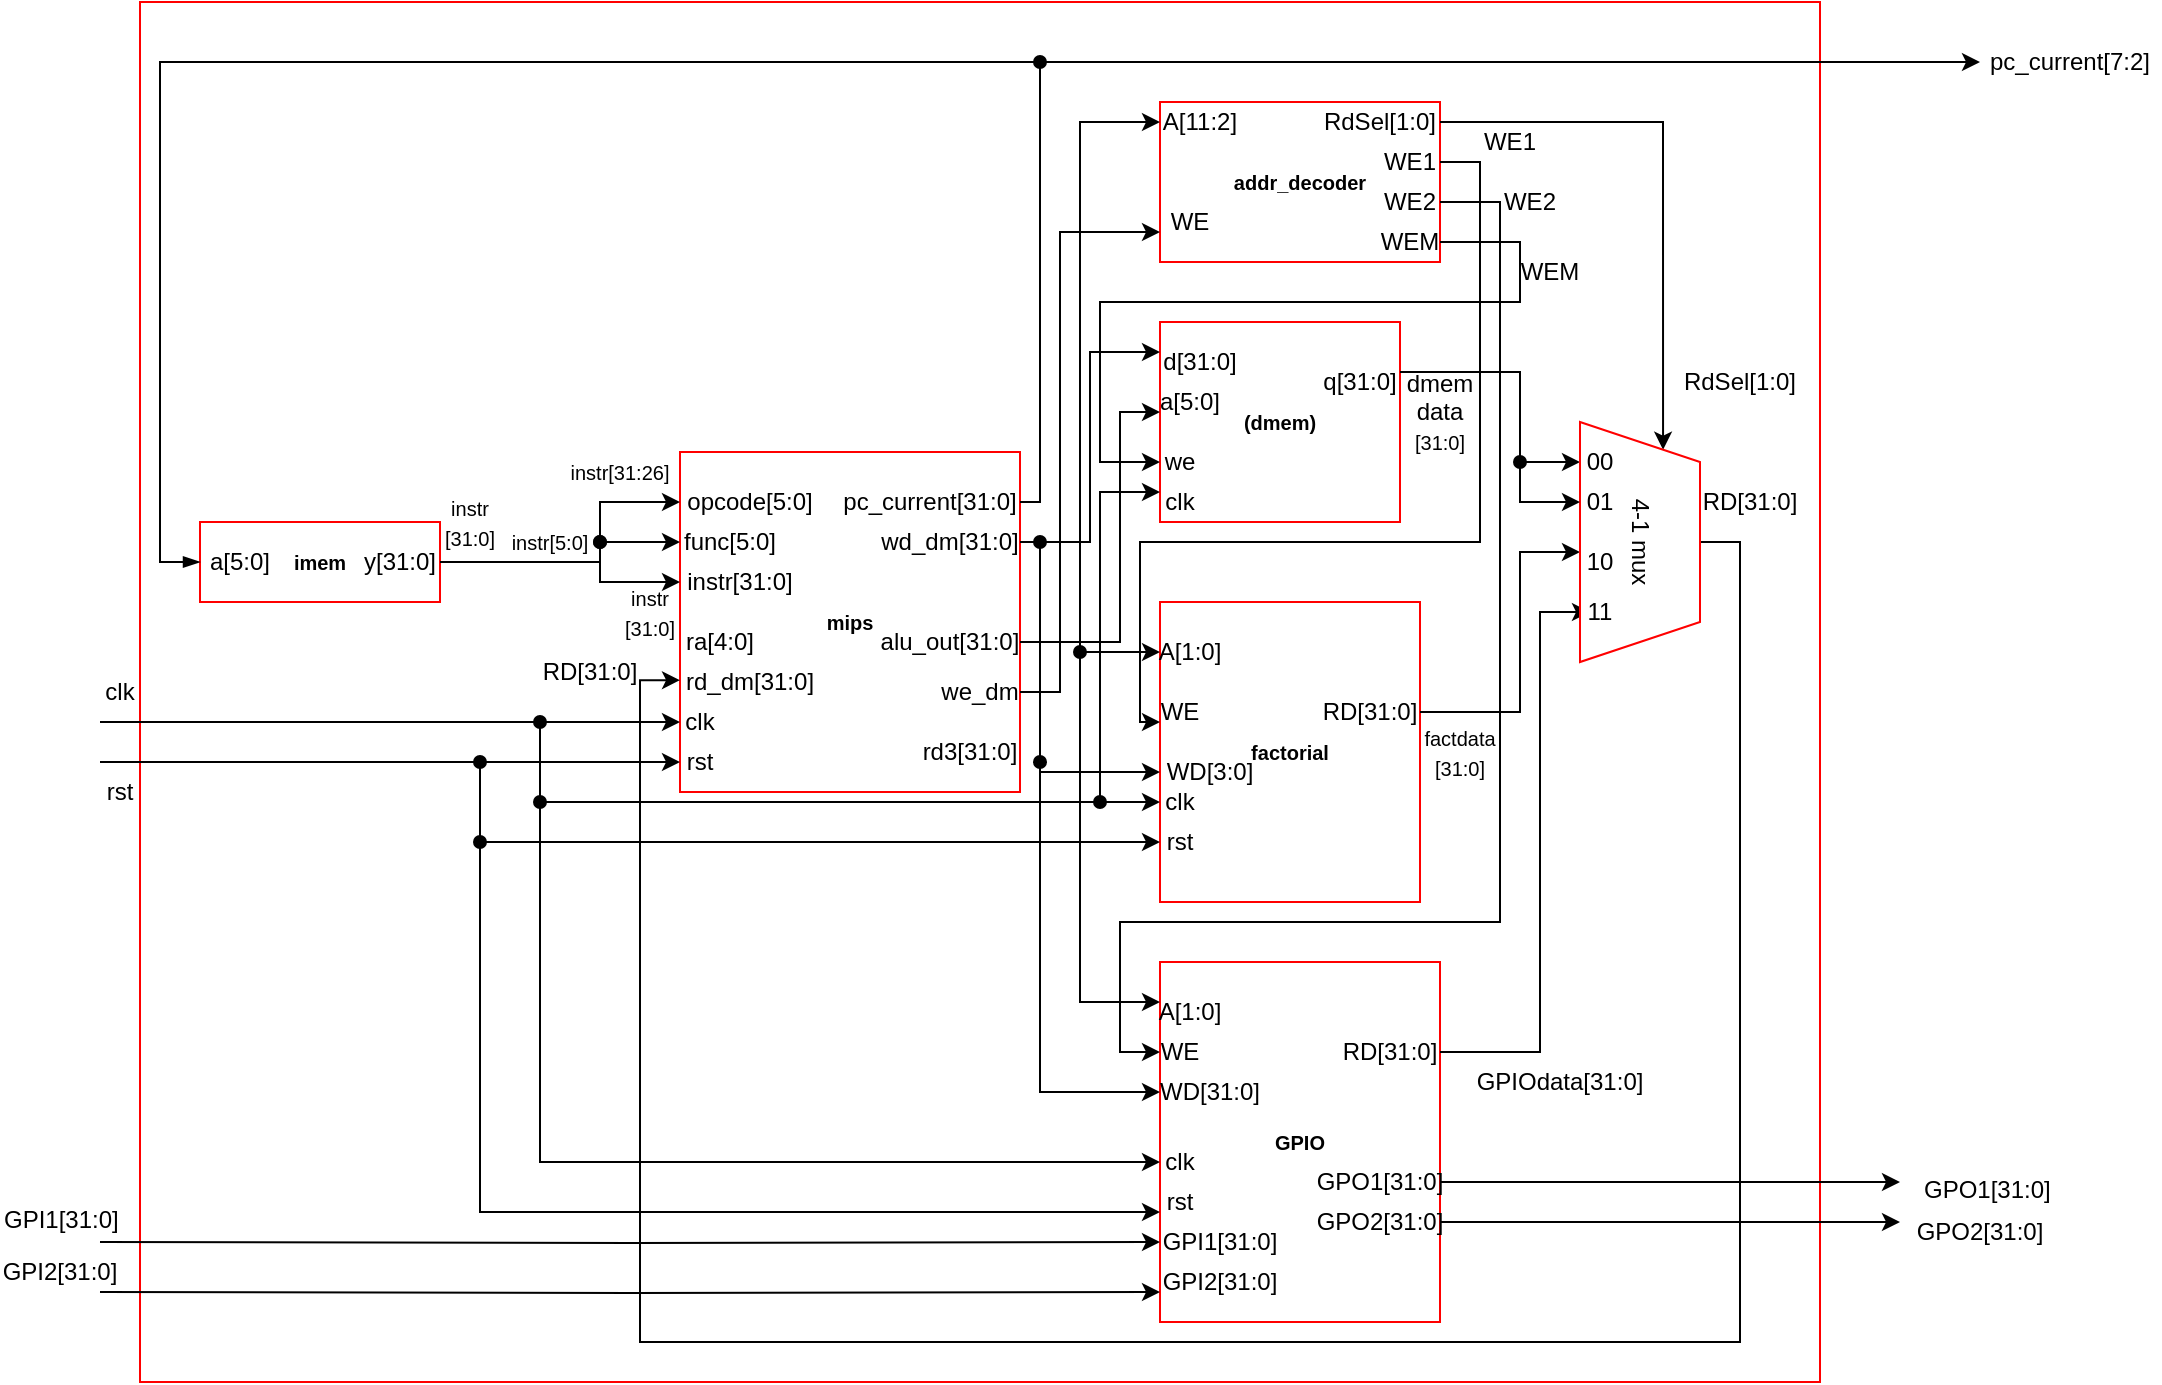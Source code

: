 <mxfile version="14.6.6" type="github">
  <diagram id="ndHrUQgDFvSYhgkimAhi" name="Page-1">
    <mxGraphModel dx="1038" dy="1430" grid="1" gridSize="10" guides="1" tooltips="1" connect="1" arrows="1" fold="1" page="1" pageScale="1" pageWidth="1100" pageHeight="850" math="0" shadow="0">
      <root>
        <mxCell id="0" />
        <mxCell id="1" parent="0" />
        <mxCell id="w7rdCppSYVfOMgLh0qKp-1" value="" style="rounded=0;whiteSpace=wrap;html=1;strokeColor=#FF0000;" vertex="1" parent="1">
          <mxGeometry x="100" y="-90" width="840" height="690" as="geometry" />
        </mxCell>
        <mxCell id="w7rdCppSYVfOMgLh0qKp-2" value="&lt;b&gt;&lt;font style=&quot;font-size: 10px&quot;&gt;GPIO&lt;/font&gt;&lt;/b&gt;" style="rounded=0;whiteSpace=wrap;html=1;strokeColor=#FF0000;" vertex="1" parent="1">
          <mxGeometry x="610" y="390" width="140" height="180" as="geometry" />
        </mxCell>
        <mxCell id="w7rdCppSYVfOMgLh0qKp-3" value="&lt;b&gt;&lt;font style=&quot;font-size: 10px&quot;&gt;factorial&lt;/font&gt;&lt;/b&gt;" style="rounded=0;whiteSpace=wrap;html=1;strokeColor=#FF0000;" vertex="1" parent="1">
          <mxGeometry x="610" y="210" width="130" height="150" as="geometry" />
        </mxCell>
        <mxCell id="w7rdCppSYVfOMgLh0qKp-4" value="&lt;b&gt;&lt;font style=&quot;font-size: 10px&quot;&gt;(dmem)&lt;/font&gt;&lt;/b&gt;" style="rounded=0;whiteSpace=wrap;html=1;strokeColor=#FF0000;" vertex="1" parent="1">
          <mxGeometry x="610" y="70" width="120" height="100" as="geometry" />
        </mxCell>
        <mxCell id="w7rdCppSYVfOMgLh0qKp-5" value="&lt;font style=&quot;font-size: 10px&quot;&gt;&lt;b&gt;addr_decoder&lt;/b&gt;&lt;/font&gt;" style="rounded=0;whiteSpace=wrap;html=1;strokeColor=#FF0000;" vertex="1" parent="1">
          <mxGeometry x="610" y="-40" width="140" height="80" as="geometry" />
        </mxCell>
        <mxCell id="w7rdCppSYVfOMgLh0qKp-129" style="edgeStyle=orthogonalEdgeStyle;rounded=0;orthogonalLoop=1;jettySize=auto;html=1;exitX=0.25;exitY=1;exitDx=0;exitDy=0;entryX=1;entryY=1;entryDx=0;entryDy=0;startArrow=none;startFill=0;" edge="1" parent="1" source="w7rdCppSYVfOMgLh0qKp-6" target="w7rdCppSYVfOMgLh0qKp-8">
          <mxGeometry relative="1" as="geometry" />
        </mxCell>
        <mxCell id="w7rdCppSYVfOMgLh0qKp-6" value="&lt;b&gt;&lt;font style=&quot;font-size: 10px&quot;&gt;imem&lt;/font&gt;&lt;/b&gt;" style="rounded=0;whiteSpace=wrap;html=1;strokeColor=#FF0000;" vertex="1" parent="1">
          <mxGeometry x="130" y="170" width="120" height="40" as="geometry" />
        </mxCell>
        <mxCell id="w7rdCppSYVfOMgLh0qKp-7" value="&lt;b&gt;&lt;font style=&quot;font-size: 10px&quot;&gt;mips&lt;/font&gt;&lt;/b&gt;" style="whiteSpace=wrap;html=1;aspect=fixed;strokeColor=#FF0000;" vertex="1" parent="1">
          <mxGeometry x="370" y="135" width="170" height="170" as="geometry" />
        </mxCell>
        <mxCell id="w7rdCppSYVfOMgLh0qKp-132" style="edgeStyle=orthogonalEdgeStyle;rounded=0;orthogonalLoop=1;jettySize=auto;html=1;exitX=0;exitY=0.5;exitDx=0;exitDy=0;startArrow=blockThin;startFill=1;" edge="1" parent="1" source="w7rdCppSYVfOMgLh0qKp-8">
          <mxGeometry relative="1" as="geometry">
            <mxPoint x="1020" y="-60" as="targetPoint" />
            <Array as="points">
              <mxPoint x="110" y="190" />
              <mxPoint x="110" y="-60" />
            </Array>
          </mxGeometry>
        </mxCell>
        <mxCell id="w7rdCppSYVfOMgLh0qKp-8" value="a[5:0]" style="text;html=1;strokeColor=none;fillColor=none;align=center;verticalAlign=middle;whiteSpace=wrap;rounded=0;" vertex="1" parent="1">
          <mxGeometry x="130" y="180" width="40" height="20" as="geometry" />
        </mxCell>
        <mxCell id="w7rdCppSYVfOMgLh0qKp-9" value="y[31:0]" style="text;html=1;strokeColor=none;fillColor=none;align=center;verticalAlign=middle;whiteSpace=wrap;rounded=0;" vertex="1" parent="1">
          <mxGeometry x="210" y="180" width="40" height="20" as="geometry" />
        </mxCell>
        <mxCell id="w7rdCppSYVfOMgLh0qKp-72" style="edgeStyle=orthogonalEdgeStyle;rounded=0;orthogonalLoop=1;jettySize=auto;html=1;exitX=1;exitY=0.5;exitDx=0;exitDy=0;entryX=0;entryY=0.5;entryDx=0;entryDy=0;startArrow=none;startFill=0;" edge="1" parent="1" source="w7rdCppSYVfOMgLh0qKp-9" target="w7rdCppSYVfOMgLh0qKp-10">
          <mxGeometry relative="1" as="geometry">
            <Array as="points">
              <mxPoint x="330" y="190" />
              <mxPoint x="330" y="160" />
            </Array>
          </mxGeometry>
        </mxCell>
        <mxCell id="w7rdCppSYVfOMgLh0qKp-10" value="opcode[5:0]" style="text;html=1;strokeColor=none;fillColor=none;align=center;verticalAlign=middle;whiteSpace=wrap;rounded=0;" vertex="1" parent="1">
          <mxGeometry x="370" y="150" width="70" height="20" as="geometry" />
        </mxCell>
        <mxCell id="w7rdCppSYVfOMgLh0qKp-11" value="func[5:0]" style="text;html=1;strokeColor=none;fillColor=none;align=center;verticalAlign=middle;whiteSpace=wrap;rounded=0;" vertex="1" parent="1">
          <mxGeometry x="370" y="170" width="50" height="20" as="geometry" />
        </mxCell>
        <mxCell id="w7rdCppSYVfOMgLh0qKp-71" style="edgeStyle=orthogonalEdgeStyle;rounded=0;orthogonalLoop=1;jettySize=auto;html=1;exitX=0;exitY=0.5;exitDx=0;exitDy=0;startArrow=oval;startFill=1;entryX=0;entryY=0.5;entryDx=0;entryDy=0;" edge="1" parent="1" target="w7rdCppSYVfOMgLh0qKp-12">
          <mxGeometry relative="1" as="geometry">
            <mxPoint x="330" y="180" as="sourcePoint" />
            <Array as="points">
              <mxPoint x="330" y="200" />
            </Array>
          </mxGeometry>
        </mxCell>
        <mxCell id="w7rdCppSYVfOMgLh0qKp-12" value="instr[31:0]" style="text;html=1;strokeColor=none;fillColor=none;align=center;verticalAlign=middle;whiteSpace=wrap;rounded=0;" vertex="1" parent="1">
          <mxGeometry x="370" y="190" width="60" height="20" as="geometry" />
        </mxCell>
        <mxCell id="w7rdCppSYVfOMgLh0qKp-13" value="ra[4:0]" style="text;html=1;strokeColor=none;fillColor=none;align=center;verticalAlign=middle;whiteSpace=wrap;rounded=0;" vertex="1" parent="1">
          <mxGeometry x="370" y="220" width="40" height="20" as="geometry" />
        </mxCell>
        <mxCell id="w7rdCppSYVfOMgLh0qKp-14" value="rd_dm[31:0]" style="text;html=1;strokeColor=none;fillColor=none;align=center;verticalAlign=middle;whiteSpace=wrap;rounded=0;" vertex="1" parent="1">
          <mxGeometry x="385" y="240" width="40" height="20" as="geometry" />
        </mxCell>
        <mxCell id="w7rdCppSYVfOMgLh0qKp-15" value="clk" style="text;html=1;strokeColor=none;fillColor=none;align=center;verticalAlign=middle;whiteSpace=wrap;rounded=0;" vertex="1" parent="1">
          <mxGeometry x="370" y="260" width="20" height="20" as="geometry" />
        </mxCell>
        <mxCell id="w7rdCppSYVfOMgLh0qKp-16" value="rst" style="text;html=1;strokeColor=none;fillColor=none;align=center;verticalAlign=middle;whiteSpace=wrap;rounded=0;" vertex="1" parent="1">
          <mxGeometry x="370" y="280" width="20" height="20" as="geometry" />
        </mxCell>
        <mxCell id="w7rdCppSYVfOMgLh0qKp-136" style="edgeStyle=orthogonalEdgeStyle;rounded=0;orthogonalLoop=1;jettySize=auto;html=1;exitX=1;exitY=0.5;exitDx=0;exitDy=0;startArrow=none;startFill=0;endArrow=oval;endFill=1;" edge="1" parent="1" source="w7rdCppSYVfOMgLh0qKp-17">
          <mxGeometry relative="1" as="geometry">
            <mxPoint x="550" y="-60" as="targetPoint" />
            <Array as="points">
              <mxPoint x="550" y="160" />
            </Array>
          </mxGeometry>
        </mxCell>
        <mxCell id="w7rdCppSYVfOMgLh0qKp-17" value="pc_current[31:0]" style="text;html=1;strokeColor=none;fillColor=none;align=center;verticalAlign=middle;whiteSpace=wrap;rounded=0;" vertex="1" parent="1">
          <mxGeometry x="450" y="150" width="90" height="20" as="geometry" />
        </mxCell>
        <mxCell id="w7rdCppSYVfOMgLh0qKp-61" style="edgeStyle=orthogonalEdgeStyle;rounded=0;orthogonalLoop=1;jettySize=auto;html=1;exitX=1;exitY=0.5;exitDx=0;exitDy=0;entryX=0;entryY=0.25;entryDx=0;entryDy=0;" edge="1" parent="1" source="w7rdCppSYVfOMgLh0qKp-18" target="w7rdCppSYVfOMgLh0qKp-34">
          <mxGeometry relative="1" as="geometry" />
        </mxCell>
        <mxCell id="w7rdCppSYVfOMgLh0qKp-18" value="wd_dm[31:0]" style="text;html=1;strokeColor=none;fillColor=none;align=center;verticalAlign=middle;whiteSpace=wrap;rounded=0;" vertex="1" parent="1">
          <mxGeometry x="470" y="170" width="70" height="20" as="geometry" />
        </mxCell>
        <mxCell id="w7rdCppSYVfOMgLh0qKp-64" style="edgeStyle=orthogonalEdgeStyle;rounded=0;orthogonalLoop=1;jettySize=auto;html=1;exitX=1;exitY=0.5;exitDx=0;exitDy=0;entryX=0;entryY=0.75;entryDx=0;entryDy=0;" edge="1" parent="1" source="w7rdCppSYVfOMgLh0qKp-19" target="w7rdCppSYVfOMgLh0qKp-35">
          <mxGeometry relative="1" as="geometry">
            <Array as="points">
              <mxPoint x="590" y="230" />
              <mxPoint x="590" y="115" />
            </Array>
          </mxGeometry>
        </mxCell>
        <mxCell id="w7rdCppSYVfOMgLh0qKp-19" value="alu_out[31:0]" style="text;html=1;strokeColor=none;fillColor=none;align=center;verticalAlign=middle;whiteSpace=wrap;rounded=0;" vertex="1" parent="1">
          <mxGeometry x="470" y="220" width="70" height="20" as="geometry" />
        </mxCell>
        <mxCell id="w7rdCppSYVfOMgLh0qKp-65" style="edgeStyle=orthogonalEdgeStyle;rounded=0;orthogonalLoop=1;jettySize=auto;html=1;exitX=1;exitY=0.5;exitDx=0;exitDy=0;entryX=0;entryY=0.75;entryDx=0;entryDy=0;" edge="1" parent="1" source="w7rdCppSYVfOMgLh0qKp-20" target="w7rdCppSYVfOMgLh0qKp-27">
          <mxGeometry relative="1" as="geometry">
            <Array as="points">
              <mxPoint x="560" y="255" />
              <mxPoint x="560" y="25" />
            </Array>
          </mxGeometry>
        </mxCell>
        <mxCell id="w7rdCppSYVfOMgLh0qKp-20" value="we_dm" style="text;html=1;strokeColor=none;fillColor=none;align=center;verticalAlign=middle;whiteSpace=wrap;rounded=0;" vertex="1" parent="1">
          <mxGeometry x="500" y="245" width="40" height="20" as="geometry" />
        </mxCell>
        <mxCell id="w7rdCppSYVfOMgLh0qKp-21" value="rd3[31:0]" style="text;html=1;strokeColor=none;fillColor=none;align=center;verticalAlign=middle;whiteSpace=wrap;rounded=0;" vertex="1" parent="1">
          <mxGeometry x="490" y="275" width="50" height="20" as="geometry" />
        </mxCell>
        <mxCell id="w7rdCppSYVfOMgLh0qKp-22" value="A[11:2]" style="text;html=1;strokeColor=none;fillColor=none;align=center;verticalAlign=middle;whiteSpace=wrap;rounded=0;" vertex="1" parent="1">
          <mxGeometry x="610" y="-40" width="40" height="20" as="geometry" />
        </mxCell>
        <mxCell id="w7rdCppSYVfOMgLh0qKp-23" value="WE" style="text;html=1;strokeColor=none;fillColor=none;align=center;verticalAlign=middle;whiteSpace=wrap;rounded=0;" vertex="1" parent="1">
          <mxGeometry x="610" y="255" width="20" height="20" as="geometry" />
        </mxCell>
        <mxCell id="w7rdCppSYVfOMgLh0qKp-100" style="edgeStyle=orthogonalEdgeStyle;rounded=0;orthogonalLoop=1;jettySize=auto;html=1;exitX=0;exitY=0.25;exitDx=0;exitDy=0;startArrow=oval;startFill=1;entryX=0;entryY=0.25;entryDx=0;entryDy=0;" edge="1" parent="1" target="w7rdCppSYVfOMgLh0qKp-24">
          <mxGeometry relative="1" as="geometry">
            <mxPoint x="580" y="310" as="sourcePoint" />
            <Array as="points">
              <mxPoint x="580" y="155" />
            </Array>
          </mxGeometry>
        </mxCell>
        <mxCell id="w7rdCppSYVfOMgLh0qKp-24" value="clk" style="text;html=1;strokeColor=none;fillColor=none;align=center;verticalAlign=middle;whiteSpace=wrap;rounded=0;" vertex="1" parent="1">
          <mxGeometry x="610" y="150" width="20" height="20" as="geometry" />
        </mxCell>
        <mxCell id="w7rdCppSYVfOMgLh0qKp-77" style="edgeStyle=orthogonalEdgeStyle;rounded=0;orthogonalLoop=1;jettySize=auto;html=1;exitX=0;exitY=0.5;exitDx=0;exitDy=0;startArrow=oval;startFill=1;entryX=0;entryY=0.5;entryDx=0;entryDy=0;" edge="1" parent="1" target="w7rdCppSYVfOMgLh0qKp-26">
          <mxGeometry relative="1" as="geometry">
            <mxPoint x="270" y="290" as="sourcePoint" />
            <Array as="points">
              <mxPoint x="270" y="330" />
              <mxPoint x="610" y="330" />
            </Array>
          </mxGeometry>
        </mxCell>
        <mxCell id="w7rdCppSYVfOMgLh0qKp-26" value="rst" style="text;html=1;strokeColor=none;fillColor=none;align=center;verticalAlign=middle;whiteSpace=wrap;rounded=0;" vertex="1" parent="1">
          <mxGeometry x="610" y="320" width="20" height="20" as="geometry" />
        </mxCell>
        <mxCell id="w7rdCppSYVfOMgLh0qKp-27" value="WE" style="text;html=1;strokeColor=none;fillColor=none;align=center;verticalAlign=middle;whiteSpace=wrap;rounded=0;" vertex="1" parent="1">
          <mxGeometry x="610" y="10" width="30" height="20" as="geometry" />
        </mxCell>
        <mxCell id="w7rdCppSYVfOMgLh0qKp-109" style="edgeStyle=orthogonalEdgeStyle;rounded=0;orthogonalLoop=1;jettySize=auto;html=1;exitX=1;exitY=0.5;exitDx=0;exitDy=0;entryX=0;entryY=0.25;entryDx=0;entryDy=0;startArrow=none;startFill=0;" edge="1" parent="1" source="w7rdCppSYVfOMgLh0qKp-28" target="w7rdCppSYVfOMgLh0qKp-55">
          <mxGeometry relative="1" as="geometry" />
        </mxCell>
        <mxCell id="w7rdCppSYVfOMgLh0qKp-28" value="RdSel[1:0]" style="text;html=1;strokeColor=none;fillColor=none;align=center;verticalAlign=middle;whiteSpace=wrap;rounded=0;" vertex="1" parent="1">
          <mxGeometry x="690" y="-40" width="60" height="20" as="geometry" />
        </mxCell>
        <mxCell id="w7rdCppSYVfOMgLh0qKp-89" style="edgeStyle=orthogonalEdgeStyle;rounded=0;orthogonalLoop=1;jettySize=auto;html=1;exitX=1;exitY=0.5;exitDx=0;exitDy=0;entryX=0;entryY=0.75;entryDx=0;entryDy=0;startArrow=none;startFill=0;" edge="1" parent="1" source="w7rdCppSYVfOMgLh0qKp-29" target="w7rdCppSYVfOMgLh0qKp-23">
          <mxGeometry relative="1" as="geometry">
            <Array as="points">
              <mxPoint x="770" y="-10" />
              <mxPoint x="770" y="180" />
              <mxPoint x="600" y="180" />
              <mxPoint x="600" y="270" />
            </Array>
          </mxGeometry>
        </mxCell>
        <mxCell id="w7rdCppSYVfOMgLh0qKp-29" value="WE1" style="text;html=1;strokeColor=none;fillColor=none;align=center;verticalAlign=middle;whiteSpace=wrap;rounded=0;" vertex="1" parent="1">
          <mxGeometry x="720" y="-20" width="30" height="20" as="geometry" />
        </mxCell>
        <mxCell id="w7rdCppSYVfOMgLh0qKp-94" style="edgeStyle=orthogonalEdgeStyle;rounded=0;orthogonalLoop=1;jettySize=auto;html=1;exitX=1;exitY=0.5;exitDx=0;exitDy=0;entryX=0;entryY=0.5;entryDx=0;entryDy=0;startArrow=none;startFill=0;" edge="1" parent="1" source="w7rdCppSYVfOMgLh0qKp-31" target="w7rdCppSYVfOMgLh0qKp-43">
          <mxGeometry relative="1" as="geometry">
            <Array as="points">
              <mxPoint x="780" y="10" />
              <mxPoint x="780" y="370" />
              <mxPoint x="590" y="370" />
              <mxPoint x="590" y="435" />
            </Array>
          </mxGeometry>
        </mxCell>
        <mxCell id="w7rdCppSYVfOMgLh0qKp-31" value="WE2" style="text;html=1;strokeColor=none;fillColor=none;align=center;verticalAlign=middle;whiteSpace=wrap;rounded=0;" vertex="1" parent="1">
          <mxGeometry x="720" width="30" height="20" as="geometry" />
        </mxCell>
        <mxCell id="w7rdCppSYVfOMgLh0qKp-87" style="edgeStyle=orthogonalEdgeStyle;rounded=0;orthogonalLoop=1;jettySize=auto;html=1;exitX=1;exitY=0.5;exitDx=0;exitDy=0;entryX=0;entryY=0.5;entryDx=0;entryDy=0;startArrow=none;startFill=0;" edge="1" parent="1" source="w7rdCppSYVfOMgLh0qKp-32" target="w7rdCppSYVfOMgLh0qKp-37">
          <mxGeometry relative="1" as="geometry">
            <Array as="points">
              <mxPoint x="790" y="30" />
              <mxPoint x="790" y="60" />
              <mxPoint x="580" y="60" />
              <mxPoint x="580" y="140" />
            </Array>
          </mxGeometry>
        </mxCell>
        <mxCell id="w7rdCppSYVfOMgLh0qKp-32" value="WEM" style="text;html=1;strokeColor=none;fillColor=none;align=center;verticalAlign=middle;whiteSpace=wrap;rounded=0;" vertex="1" parent="1">
          <mxGeometry x="720" y="20" width="30" height="20" as="geometry" />
        </mxCell>
        <mxCell id="w7rdCppSYVfOMgLh0qKp-103" style="edgeStyle=orthogonalEdgeStyle;rounded=0;orthogonalLoop=1;jettySize=auto;html=1;exitX=1;exitY=0.25;exitDx=0;exitDy=0;entryX=0;entryY=0.5;entryDx=0;entryDy=0;startArrow=none;startFill=0;" edge="1" parent="1" source="w7rdCppSYVfOMgLh0qKp-33" target="w7rdCppSYVfOMgLh0qKp-56">
          <mxGeometry relative="1" as="geometry">
            <Array as="points">
              <mxPoint x="790" y="95" />
              <mxPoint x="790" y="140" />
            </Array>
          </mxGeometry>
        </mxCell>
        <mxCell id="w7rdCppSYVfOMgLh0qKp-33" value="q[31:0]" style="text;html=1;strokeColor=none;fillColor=none;align=center;verticalAlign=middle;whiteSpace=wrap;rounded=0;" vertex="1" parent="1">
          <mxGeometry x="690" y="90" width="40" height="20" as="geometry" />
        </mxCell>
        <mxCell id="w7rdCppSYVfOMgLh0qKp-34" value="d[31:0]" style="text;html=1;strokeColor=none;fillColor=none;align=center;verticalAlign=middle;whiteSpace=wrap;rounded=0;" vertex="1" parent="1">
          <mxGeometry x="610" y="80" width="40" height="20" as="geometry" />
        </mxCell>
        <mxCell id="w7rdCppSYVfOMgLh0qKp-35" value="a[5:0]" style="text;html=1;strokeColor=none;fillColor=none;align=center;verticalAlign=middle;whiteSpace=wrap;rounded=0;" vertex="1" parent="1">
          <mxGeometry x="610" y="100" width="30" height="20" as="geometry" />
        </mxCell>
        <mxCell id="w7rdCppSYVfOMgLh0qKp-76" style="edgeStyle=orthogonalEdgeStyle;rounded=0;orthogonalLoop=1;jettySize=auto;html=1;exitX=0;exitY=0.5;exitDx=0;exitDy=0;startArrow=oval;startFill=1;entryX=0;entryY=0.5;entryDx=0;entryDy=0;" edge="1" parent="1" target="w7rdCppSYVfOMgLh0qKp-36">
          <mxGeometry relative="1" as="geometry">
            <mxPoint x="300" y="270" as="sourcePoint" />
            <Array as="points">
              <mxPoint x="300" y="310" />
            </Array>
          </mxGeometry>
        </mxCell>
        <mxCell id="w7rdCppSYVfOMgLh0qKp-36" value="clk" style="text;html=1;strokeColor=none;fillColor=none;align=center;verticalAlign=middle;whiteSpace=wrap;rounded=0;" vertex="1" parent="1">
          <mxGeometry x="610" y="300" width="20" height="20" as="geometry" />
        </mxCell>
        <mxCell id="w7rdCppSYVfOMgLh0qKp-37" value="we" style="text;html=1;strokeColor=none;fillColor=none;align=center;verticalAlign=middle;whiteSpace=wrap;rounded=0;" vertex="1" parent="1">
          <mxGeometry x="610" y="130" width="20" height="20" as="geometry" />
        </mxCell>
        <mxCell id="w7rdCppSYVfOMgLh0qKp-39" value="A[1:0]" style="text;html=1;strokeColor=none;fillColor=none;align=center;verticalAlign=middle;whiteSpace=wrap;rounded=0;" vertex="1" parent="1">
          <mxGeometry x="610" y="225" width="30" height="20" as="geometry" />
        </mxCell>
        <mxCell id="w7rdCppSYVfOMgLh0qKp-97" style="edgeStyle=orthogonalEdgeStyle;rounded=0;orthogonalLoop=1;jettySize=auto;html=1;exitX=0;exitY=0.5;exitDx=0;exitDy=0;startArrow=oval;startFill=1;entryX=0;entryY=0.5;entryDx=0;entryDy=0;" edge="1" parent="1" target="w7rdCppSYVfOMgLh0qKp-40">
          <mxGeometry relative="1" as="geometry">
            <mxPoint x="550" y="180" as="sourcePoint" />
            <Array as="points">
              <mxPoint x="550" y="295" />
            </Array>
          </mxGeometry>
        </mxCell>
        <mxCell id="w7rdCppSYVfOMgLh0qKp-40" value="WD[3:0]" style="text;html=1;strokeColor=none;fillColor=none;align=center;verticalAlign=middle;whiteSpace=wrap;rounded=0;" vertex="1" parent="1">
          <mxGeometry x="610" y="285" width="50" height="20" as="geometry" />
        </mxCell>
        <mxCell id="w7rdCppSYVfOMgLh0qKp-42" value="A[1:0]" style="text;html=1;strokeColor=none;fillColor=none;align=center;verticalAlign=middle;whiteSpace=wrap;rounded=0;" vertex="1" parent="1">
          <mxGeometry x="610" y="405" width="30" height="20" as="geometry" />
        </mxCell>
        <mxCell id="w7rdCppSYVfOMgLh0qKp-43" value="WE" style="text;html=1;strokeColor=none;fillColor=none;align=center;verticalAlign=middle;whiteSpace=wrap;rounded=0;" vertex="1" parent="1">
          <mxGeometry x="610" y="425" width="20" height="20" as="geometry" />
        </mxCell>
        <mxCell id="w7rdCppSYVfOMgLh0qKp-99" style="edgeStyle=orthogonalEdgeStyle;rounded=0;orthogonalLoop=1;jettySize=auto;html=1;exitX=0;exitY=0.5;exitDx=0;exitDy=0;startArrow=oval;startFill=1;entryX=0;entryY=0.5;entryDx=0;entryDy=0;" edge="1" parent="1" target="w7rdCppSYVfOMgLh0qKp-44">
          <mxGeometry relative="1" as="geometry">
            <mxPoint x="550" y="290" as="sourcePoint" />
            <Array as="points">
              <mxPoint x="550" y="455" />
            </Array>
          </mxGeometry>
        </mxCell>
        <mxCell id="w7rdCppSYVfOMgLh0qKp-44" value="WD[31:0]" style="text;html=1;strokeColor=none;fillColor=none;align=center;verticalAlign=middle;whiteSpace=wrap;rounded=0;" vertex="1" parent="1">
          <mxGeometry x="610" y="445" width="50" height="20" as="geometry" />
        </mxCell>
        <mxCell id="w7rdCppSYVfOMgLh0qKp-79" style="edgeStyle=orthogonalEdgeStyle;rounded=0;orthogonalLoop=1;jettySize=auto;html=1;exitX=0;exitY=0.5;exitDx=0;exitDy=0;startArrow=oval;startFill=1;entryX=0;entryY=0.5;entryDx=0;entryDy=0;" edge="1" parent="1" target="w7rdCppSYVfOMgLh0qKp-45">
          <mxGeometry relative="1" as="geometry">
            <mxPoint x="300" y="310" as="sourcePoint" />
            <Array as="points">
              <mxPoint x="300" y="490" />
            </Array>
          </mxGeometry>
        </mxCell>
        <mxCell id="w7rdCppSYVfOMgLh0qKp-45" value="clk" style="text;html=1;strokeColor=none;fillColor=none;align=center;verticalAlign=middle;whiteSpace=wrap;rounded=0;" vertex="1" parent="1">
          <mxGeometry x="610" y="480" width="20" height="20" as="geometry" />
        </mxCell>
        <mxCell id="w7rdCppSYVfOMgLh0qKp-80" style="edgeStyle=orthogonalEdgeStyle;rounded=0;orthogonalLoop=1;jettySize=auto;html=1;startArrow=oval;startFill=1;entryX=0;entryY=0.75;entryDx=0;entryDy=0;" edge="1" parent="1" target="w7rdCppSYVfOMgLh0qKp-46">
          <mxGeometry relative="1" as="geometry">
            <mxPoint x="270" y="330" as="sourcePoint" />
            <Array as="points">
              <mxPoint x="270" y="515" />
            </Array>
          </mxGeometry>
        </mxCell>
        <mxCell id="w7rdCppSYVfOMgLh0qKp-46" value="rst" style="text;html=1;strokeColor=none;fillColor=none;align=center;verticalAlign=middle;whiteSpace=wrap;rounded=0;" vertex="1" parent="1">
          <mxGeometry x="610" y="500" width="20" height="20" as="geometry" />
        </mxCell>
        <mxCell id="w7rdCppSYVfOMgLh0qKp-82" style="edgeStyle=orthogonalEdgeStyle;rounded=0;orthogonalLoop=1;jettySize=auto;html=1;startArrow=none;startFill=0;entryX=0;entryY=0.75;entryDx=0;entryDy=0;" edge="1" parent="1" target="w7rdCppSYVfOMgLh0qKp-47">
          <mxGeometry relative="1" as="geometry">
            <mxPoint x="80" y="555" as="sourcePoint" />
          </mxGeometry>
        </mxCell>
        <mxCell id="w7rdCppSYVfOMgLh0qKp-47" value="&lt;span&gt;GPI2[31:0]&lt;/span&gt;" style="text;html=1;strokeColor=none;fillColor=none;align=center;verticalAlign=middle;whiteSpace=wrap;rounded=0;" vertex="1" parent="1">
          <mxGeometry x="610" y="540" width="60" height="20" as="geometry" />
        </mxCell>
        <mxCell id="w7rdCppSYVfOMgLh0qKp-81" style="edgeStyle=orthogonalEdgeStyle;rounded=0;orthogonalLoop=1;jettySize=auto;html=1;exitX=0;exitY=0.5;exitDx=0;exitDy=0;startArrow=none;startFill=0;entryX=0;entryY=0.5;entryDx=0;entryDy=0;" edge="1" parent="1" target="w7rdCppSYVfOMgLh0qKp-50">
          <mxGeometry relative="1" as="geometry">
            <mxPoint x="80" y="530" as="sourcePoint" />
          </mxGeometry>
        </mxCell>
        <mxCell id="w7rdCppSYVfOMgLh0qKp-50" value="&lt;span&gt;GPI1[31:0]&lt;/span&gt;" style="text;html=1;strokeColor=none;fillColor=none;align=center;verticalAlign=middle;whiteSpace=wrap;rounded=0;" vertex="1" parent="1">
          <mxGeometry x="610" y="520" width="60" height="20" as="geometry" />
        </mxCell>
        <mxCell id="w7rdCppSYVfOMgLh0qKp-107" style="edgeStyle=orthogonalEdgeStyle;rounded=0;orthogonalLoop=1;jettySize=auto;html=1;exitX=1;exitY=0.5;exitDx=0;exitDy=0;startArrow=none;startFill=0;" edge="1" parent="1" source="w7rdCppSYVfOMgLh0qKp-51">
          <mxGeometry relative="1" as="geometry">
            <mxPoint x="980" y="500" as="targetPoint" />
          </mxGeometry>
        </mxCell>
        <mxCell id="w7rdCppSYVfOMgLh0qKp-51" value="&lt;span&gt;GPO1[31:0]&lt;/span&gt;" style="text;html=1;strokeColor=none;fillColor=none;align=center;verticalAlign=middle;whiteSpace=wrap;rounded=0;" vertex="1" parent="1">
          <mxGeometry x="690" y="490" width="60" height="20" as="geometry" />
        </mxCell>
        <mxCell id="w7rdCppSYVfOMgLh0qKp-108" style="edgeStyle=orthogonalEdgeStyle;rounded=0;orthogonalLoop=1;jettySize=auto;html=1;exitX=1;exitY=0.5;exitDx=0;exitDy=0;startArrow=none;startFill=0;" edge="1" parent="1" source="w7rdCppSYVfOMgLh0qKp-52">
          <mxGeometry relative="1" as="geometry">
            <mxPoint x="980" y="520" as="targetPoint" />
          </mxGeometry>
        </mxCell>
        <mxCell id="w7rdCppSYVfOMgLh0qKp-52" value="&lt;span&gt;GPO2[31:0]&lt;/span&gt;" style="text;html=1;strokeColor=none;fillColor=none;align=center;verticalAlign=middle;whiteSpace=wrap;rounded=0;" vertex="1" parent="1">
          <mxGeometry x="690" y="510" width="60" height="20" as="geometry" />
        </mxCell>
        <mxCell id="w7rdCppSYVfOMgLh0qKp-106" style="edgeStyle=orthogonalEdgeStyle;rounded=0;orthogonalLoop=1;jettySize=auto;html=1;exitX=1;exitY=0.5;exitDx=0;exitDy=0;entryX=0;entryY=0.5;entryDx=0;entryDy=0;startArrow=none;startFill=0;" edge="1" parent="1" source="w7rdCppSYVfOMgLh0qKp-53" target="w7rdCppSYVfOMgLh0qKp-59">
          <mxGeometry relative="1" as="geometry">
            <Array as="points">
              <mxPoint x="800" y="435" />
              <mxPoint x="800" y="215" />
            </Array>
          </mxGeometry>
        </mxCell>
        <mxCell id="w7rdCppSYVfOMgLh0qKp-53" value="RD[31:0]" style="text;html=1;strokeColor=none;fillColor=none;align=center;verticalAlign=middle;whiteSpace=wrap;rounded=0;" vertex="1" parent="1">
          <mxGeometry x="700" y="425" width="50" height="20" as="geometry" />
        </mxCell>
        <mxCell id="w7rdCppSYVfOMgLh0qKp-105" style="edgeStyle=orthogonalEdgeStyle;rounded=0;orthogonalLoop=1;jettySize=auto;html=1;exitX=1;exitY=0.5;exitDx=0;exitDy=0;entryX=0;entryY=0.25;entryDx=0;entryDy=0;startArrow=none;startFill=0;" edge="1" parent="1" source="w7rdCppSYVfOMgLh0qKp-54" target="w7rdCppSYVfOMgLh0qKp-58">
          <mxGeometry relative="1" as="geometry">
            <Array as="points">
              <mxPoint x="790" y="265" />
              <mxPoint x="790" y="185" />
            </Array>
          </mxGeometry>
        </mxCell>
        <mxCell id="w7rdCppSYVfOMgLh0qKp-54" value="RD[31:0]" style="text;html=1;strokeColor=none;fillColor=none;align=center;verticalAlign=middle;whiteSpace=wrap;rounded=0;" vertex="1" parent="1">
          <mxGeometry x="690" y="255" width="50" height="20" as="geometry" />
        </mxCell>
        <mxCell id="w7rdCppSYVfOMgLh0qKp-112" style="edgeStyle=orthogonalEdgeStyle;rounded=0;orthogonalLoop=1;jettySize=auto;html=1;exitX=0.5;exitY=0;exitDx=0;exitDy=0;entryX=0;entryY=0.671;entryDx=0;entryDy=0;entryPerimeter=0;startArrow=none;startFill=0;" edge="1" parent="1" source="w7rdCppSYVfOMgLh0qKp-55" target="w7rdCppSYVfOMgLh0qKp-7">
          <mxGeometry relative="1" as="geometry">
            <Array as="points">
              <mxPoint x="900" y="180" />
              <mxPoint x="900" y="580" />
              <mxPoint x="350" y="580" />
              <mxPoint x="350" y="249" />
            </Array>
          </mxGeometry>
        </mxCell>
        <mxCell id="w7rdCppSYVfOMgLh0qKp-55" value="4-1 mux" style="shape=trapezoid;perimeter=trapezoidPerimeter;whiteSpace=wrap;html=1;fixedSize=1;strokeColor=#FF0000;rotation=90;" vertex="1" parent="1">
          <mxGeometry x="790" y="150" width="120" height="60" as="geometry" />
        </mxCell>
        <mxCell id="w7rdCppSYVfOMgLh0qKp-56" value="00" style="text;html=1;strokeColor=none;fillColor=none;align=center;verticalAlign=middle;whiteSpace=wrap;rounded=0;" vertex="1" parent="1">
          <mxGeometry x="820" y="130" width="20" height="20" as="geometry" />
        </mxCell>
        <mxCell id="w7rdCppSYVfOMgLh0qKp-104" style="edgeStyle=orthogonalEdgeStyle;rounded=0;orthogonalLoop=1;jettySize=auto;html=1;exitX=0;exitY=0.5;exitDx=0;exitDy=0;startArrow=oval;startFill=1;entryX=0;entryY=0.5;entryDx=0;entryDy=0;" edge="1" parent="1" target="w7rdCppSYVfOMgLh0qKp-57">
          <mxGeometry relative="1" as="geometry">
            <mxPoint x="790" y="140" as="sourcePoint" />
            <Array as="points">
              <mxPoint x="790" y="160" />
            </Array>
          </mxGeometry>
        </mxCell>
        <mxCell id="w7rdCppSYVfOMgLh0qKp-57" value="01" style="text;html=1;strokeColor=none;fillColor=none;align=center;verticalAlign=middle;whiteSpace=wrap;rounded=0;" vertex="1" parent="1">
          <mxGeometry x="820" y="150" width="20" height="20" as="geometry" />
        </mxCell>
        <mxCell id="w7rdCppSYVfOMgLh0qKp-58" value="10" style="text;html=1;strokeColor=none;fillColor=none;align=center;verticalAlign=middle;whiteSpace=wrap;rounded=0;" vertex="1" parent="1">
          <mxGeometry x="820" y="180" width="20" height="20" as="geometry" />
        </mxCell>
        <mxCell id="w7rdCppSYVfOMgLh0qKp-59" value="11" style="text;html=1;strokeColor=none;fillColor=none;align=center;verticalAlign=middle;whiteSpace=wrap;rounded=0;" vertex="1" parent="1">
          <mxGeometry x="825" y="205" width="10" height="20" as="geometry" />
        </mxCell>
        <mxCell id="w7rdCppSYVfOMgLh0qKp-67" value="" style="endArrow=classic;startArrow=classic;html=1;entryX=0;entryY=0.25;entryDx=0;entryDy=0;exitX=0;exitY=0.5;exitDx=0;exitDy=0;rounded=0;" edge="1" parent="1" source="w7rdCppSYVfOMgLh0qKp-22" target="w7rdCppSYVfOMgLh0qKp-42">
          <mxGeometry width="50" height="50" relative="1" as="geometry">
            <mxPoint x="450" y="-15" as="sourcePoint" />
            <mxPoint x="400" y="35" as="targetPoint" />
            <Array as="points">
              <mxPoint x="570" y="-30" />
              <mxPoint x="570" y="210" />
              <mxPoint x="570" y="410" />
            </Array>
          </mxGeometry>
        </mxCell>
        <mxCell id="w7rdCppSYVfOMgLh0qKp-68" value="" style="endArrow=classic;html=1;entryX=0;entryY=0.5;entryDx=0;entryDy=0;startArrow=oval;startFill=1;" edge="1" parent="1" target="w7rdCppSYVfOMgLh0qKp-39">
          <mxGeometry width="50" height="50" relative="1" as="geometry">
            <mxPoint x="570" y="235" as="sourcePoint" />
            <mxPoint x="610" y="240" as="targetPoint" />
          </mxGeometry>
        </mxCell>
        <mxCell id="w7rdCppSYVfOMgLh0qKp-70" value="" style="endArrow=classic;html=1;entryX=0;entryY=0.5;entryDx=0;entryDy=0;startArrow=oval;startFill=1;" edge="1" parent="1" target="w7rdCppSYVfOMgLh0qKp-11">
          <mxGeometry width="50" height="50" relative="1" as="geometry">
            <mxPoint x="330" y="180" as="sourcePoint" />
            <mxPoint x="610" y="240" as="targetPoint" />
          </mxGeometry>
        </mxCell>
        <mxCell id="w7rdCppSYVfOMgLh0qKp-73" value="" style="endArrow=classic;html=1;entryX=0;entryY=0.5;entryDx=0;entryDy=0;" edge="1" parent="1" target="w7rdCppSYVfOMgLh0qKp-15">
          <mxGeometry width="50" height="50" relative="1" as="geometry">
            <mxPoint x="80" y="270" as="sourcePoint" />
            <mxPoint x="130" y="230" as="targetPoint" />
          </mxGeometry>
        </mxCell>
        <mxCell id="w7rdCppSYVfOMgLh0qKp-75" value="" style="endArrow=classic;html=1;entryX=0;entryY=0.5;entryDx=0;entryDy=0;" edge="1" parent="1" target="w7rdCppSYVfOMgLh0qKp-16">
          <mxGeometry width="50" height="50" relative="1" as="geometry">
            <mxPoint x="80" y="290" as="sourcePoint" />
            <mxPoint x="130" y="245" as="targetPoint" />
          </mxGeometry>
        </mxCell>
        <mxCell id="w7rdCppSYVfOMgLh0qKp-83" value="GPI1[31:0]" style="text;whiteSpace=wrap;html=1;" vertex="1" parent="1">
          <mxGeometry x="30" y="505" width="80" height="30" as="geometry" />
        </mxCell>
        <mxCell id="w7rdCppSYVfOMgLh0qKp-84" value="&lt;span&gt;GPI2[31:0]&lt;/span&gt;" style="text;html=1;strokeColor=none;fillColor=none;align=center;verticalAlign=middle;whiteSpace=wrap;rounded=0;" vertex="1" parent="1">
          <mxGeometry x="30" y="535" width="60" height="20" as="geometry" />
        </mxCell>
        <mxCell id="w7rdCppSYVfOMgLh0qKp-85" value="clk" style="text;html=1;strokeColor=none;fillColor=none;align=center;verticalAlign=middle;whiteSpace=wrap;rounded=0;" vertex="1" parent="1">
          <mxGeometry x="80" y="245" width="20" height="20" as="geometry" />
        </mxCell>
        <mxCell id="w7rdCppSYVfOMgLh0qKp-86" value="rst" style="text;html=1;strokeColor=none;fillColor=none;align=center;verticalAlign=middle;whiteSpace=wrap;rounded=0;" vertex="1" parent="1">
          <mxGeometry x="80" y="295" width="20" height="20" as="geometry" />
        </mxCell>
        <mxCell id="w7rdCppSYVfOMgLh0qKp-88" value="WEM" style="text;html=1;strokeColor=none;fillColor=none;align=center;verticalAlign=middle;whiteSpace=wrap;rounded=0;" vertex="1" parent="1">
          <mxGeometry x="790" y="40" width="30" height="10" as="geometry" />
        </mxCell>
        <mxCell id="w7rdCppSYVfOMgLh0qKp-101" value="WE2" style="text;html=1;strokeColor=none;fillColor=none;align=center;verticalAlign=middle;whiteSpace=wrap;rounded=0;" vertex="1" parent="1">
          <mxGeometry x="780" width="30" height="20" as="geometry" />
        </mxCell>
        <mxCell id="w7rdCppSYVfOMgLh0qKp-102" value="WE1" style="text;html=1;strokeColor=none;fillColor=none;align=center;verticalAlign=middle;whiteSpace=wrap;rounded=0;" vertex="1" parent="1">
          <mxGeometry x="770" y="-30" width="30" height="20" as="geometry" />
        </mxCell>
        <mxCell id="w7rdCppSYVfOMgLh0qKp-110" value="RdSel[1:0]" style="text;html=1;strokeColor=none;fillColor=none;align=center;verticalAlign=middle;whiteSpace=wrap;rounded=0;" vertex="1" parent="1">
          <mxGeometry x="870" y="90" width="60" height="20" as="geometry" />
        </mxCell>
        <mxCell id="w7rdCppSYVfOMgLh0qKp-113" value="RD[31:0]" style="text;html=1;strokeColor=none;fillColor=none;align=center;verticalAlign=middle;whiteSpace=wrap;rounded=0;" vertex="1" parent="1">
          <mxGeometry x="880" y="150" width="50" height="20" as="geometry" />
        </mxCell>
        <mxCell id="w7rdCppSYVfOMgLh0qKp-115" value="RD[31:0]" style="text;html=1;strokeColor=none;fillColor=none;align=center;verticalAlign=middle;whiteSpace=wrap;rounded=0;" vertex="1" parent="1">
          <mxGeometry x="300" y="235" width="50" height="20" as="geometry" />
        </mxCell>
        <mxCell id="w7rdCppSYVfOMgLh0qKp-116" value="GPIOdata[31:0]" style="text;html=1;strokeColor=none;fillColor=none;align=center;verticalAlign=middle;whiteSpace=wrap;rounded=0;" vertex="1" parent="1">
          <mxGeometry x="780" y="440" width="60" height="20" as="geometry" />
        </mxCell>
        <mxCell id="w7rdCppSYVfOMgLh0qKp-117" value="dmem&lt;br&gt;data&lt;br&gt;&lt;font size=&quot;1&quot;&gt;[31:0]&lt;br&gt;&lt;/font&gt;" style="text;html=1;strokeColor=none;fillColor=none;align=center;verticalAlign=middle;whiteSpace=wrap;rounded=0;" vertex="1" parent="1">
          <mxGeometry x="730" y="110" width="40" height="10" as="geometry" />
        </mxCell>
        <mxCell id="w7rdCppSYVfOMgLh0qKp-119" value="&lt;font style=&quot;font-size: 10px&quot;&gt;factdata&lt;br&gt;[31:0]&lt;/font&gt;" style="text;html=1;strokeColor=none;fillColor=none;align=center;verticalAlign=middle;whiteSpace=wrap;rounded=0;" vertex="1" parent="1">
          <mxGeometry x="740" y="275" width="40" height="20" as="geometry" />
        </mxCell>
        <mxCell id="w7rdCppSYVfOMgLh0qKp-122" value="&lt;font style=&quot;font-size: 10px&quot;&gt;instr[31:26]&lt;/font&gt;" style="text;html=1;strokeColor=none;fillColor=none;align=center;verticalAlign=middle;whiteSpace=wrap;rounded=0;" vertex="1" parent="1">
          <mxGeometry x="330" y="135" width="20" height="20" as="geometry" />
        </mxCell>
        <mxCell id="w7rdCppSYVfOMgLh0qKp-124" value="&lt;font style=&quot;font-size: 10px&quot;&gt;instr&lt;br&gt;[31:0]&lt;/font&gt;" style="text;html=1;strokeColor=none;fillColor=none;align=center;verticalAlign=middle;whiteSpace=wrap;rounded=0;" vertex="1" parent="1">
          <mxGeometry x="260" y="160" width="10" height="20" as="geometry" />
        </mxCell>
        <mxCell id="w7rdCppSYVfOMgLh0qKp-126" value="&lt;font style=&quot;font-size: 10px&quot;&gt;instr&lt;br&gt;[31:0]&lt;/font&gt;" style="text;html=1;strokeColor=none;fillColor=none;align=center;verticalAlign=middle;whiteSpace=wrap;rounded=0;" vertex="1" parent="1">
          <mxGeometry x="350" y="205" width="10" height="20" as="geometry" />
        </mxCell>
        <mxCell id="w7rdCppSYVfOMgLh0qKp-127" value="&lt;font style=&quot;font-size: 10px&quot;&gt;instr[5:0]&lt;/font&gt;" style="text;html=1;strokeColor=none;fillColor=none;align=center;verticalAlign=middle;whiteSpace=wrap;rounded=0;" vertex="1" parent="1">
          <mxGeometry x="290" y="170" width="30" height="20" as="geometry" />
        </mxCell>
        <mxCell id="w7rdCppSYVfOMgLh0qKp-133" value="pc_current[7:2]" style="text;html=1;strokeColor=none;fillColor=none;align=center;verticalAlign=middle;whiteSpace=wrap;rounded=0;" vertex="1" parent="1">
          <mxGeometry x="1020" y="-70" width="90" height="20" as="geometry" />
        </mxCell>
        <mxCell id="w7rdCppSYVfOMgLh0qKp-134" value="GPO1[31:0]" style="text;whiteSpace=wrap;html=1;" vertex="1" parent="1">
          <mxGeometry x="990" y="490" width="90" height="30" as="geometry" />
        </mxCell>
        <mxCell id="w7rdCppSYVfOMgLh0qKp-135" value="&lt;span&gt;GPO2[31:0]&lt;/span&gt;" style="text;html=1;strokeColor=none;fillColor=none;align=center;verticalAlign=middle;whiteSpace=wrap;rounded=0;" vertex="1" parent="1">
          <mxGeometry x="990" y="515" width="60" height="20" as="geometry" />
        </mxCell>
      </root>
    </mxGraphModel>
  </diagram>
</mxfile>
